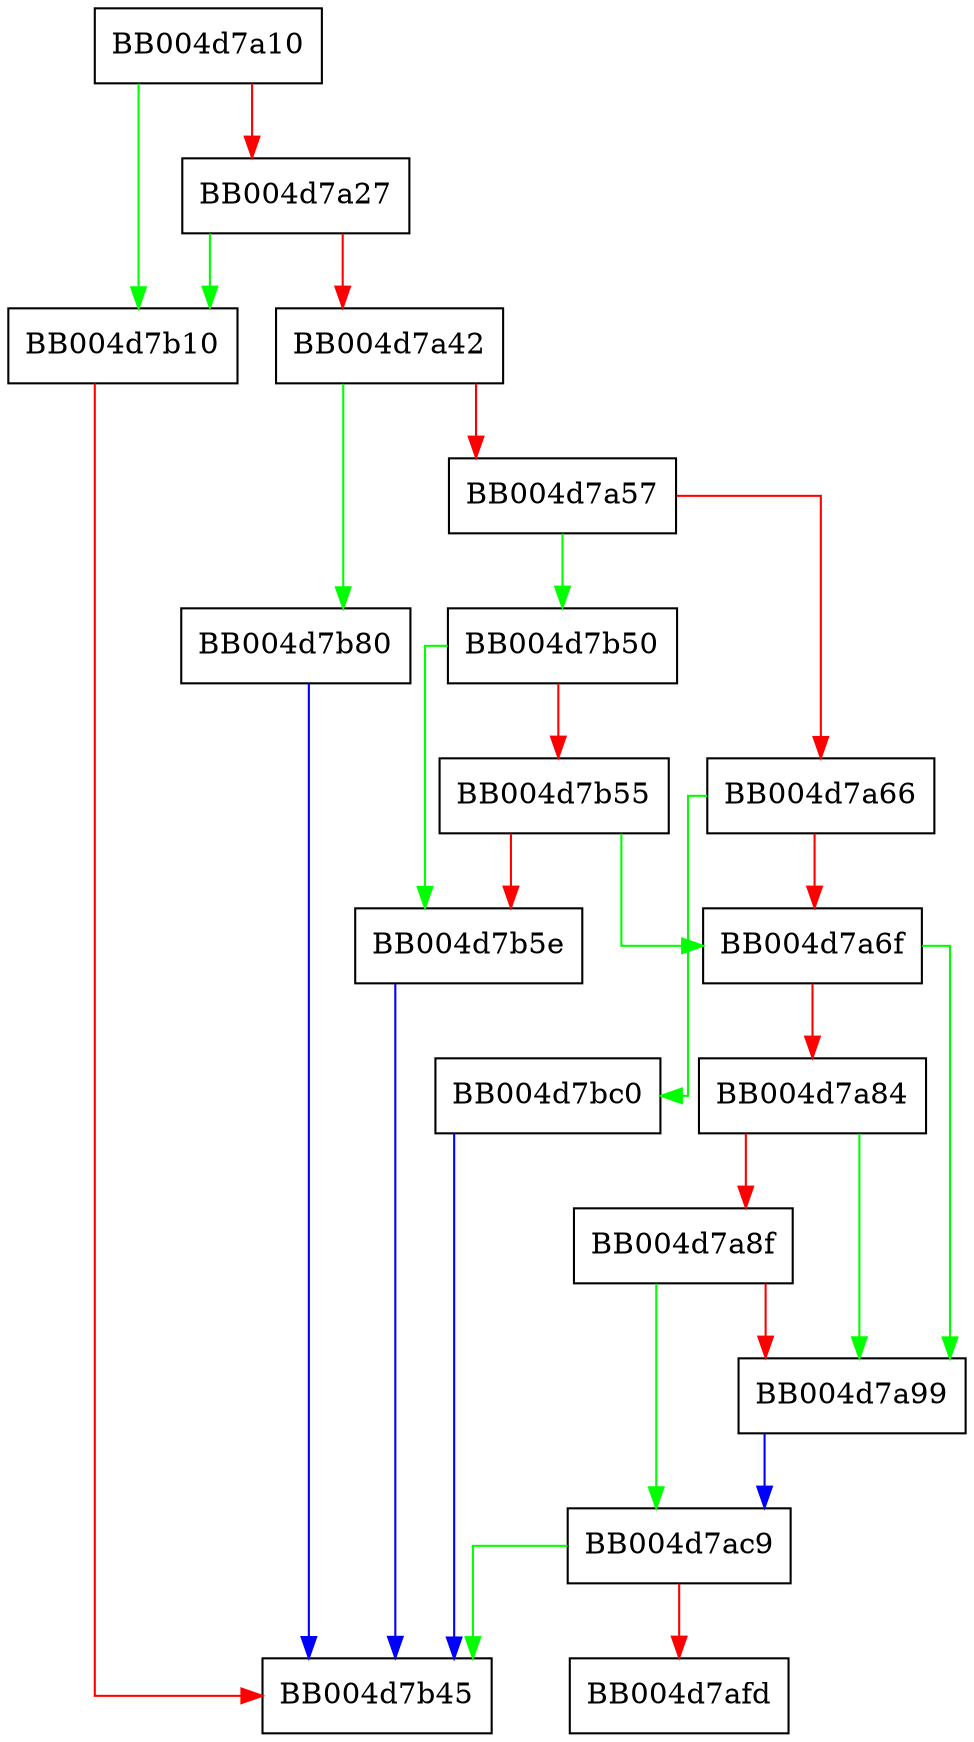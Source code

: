 digraph tls_parse_stoc_psk {
  node [shape="box"];
  graph [splines=ortho];
  BB004d7a10 -> BB004d7b10 [color="green"];
  BB004d7a10 -> BB004d7a27 [color="red"];
  BB004d7a27 -> BB004d7b10 [color="green"];
  BB004d7a27 -> BB004d7a42 [color="red"];
  BB004d7a42 -> BB004d7b80 [color="green"];
  BB004d7a42 -> BB004d7a57 [color="red"];
  BB004d7a57 -> BB004d7b50 [color="green"];
  BB004d7a57 -> BB004d7a66 [color="red"];
  BB004d7a66 -> BB004d7bc0 [color="green"];
  BB004d7a66 -> BB004d7a6f [color="red"];
  BB004d7a6f -> BB004d7a99 [color="green"];
  BB004d7a6f -> BB004d7a84 [color="red"];
  BB004d7a84 -> BB004d7a99 [color="green"];
  BB004d7a84 -> BB004d7a8f [color="red"];
  BB004d7a8f -> BB004d7ac9 [color="green"];
  BB004d7a8f -> BB004d7a99 [color="red"];
  BB004d7a99 -> BB004d7ac9 [color="blue"];
  BB004d7ac9 -> BB004d7b45 [color="green"];
  BB004d7ac9 -> BB004d7afd [color="red"];
  BB004d7b10 -> BB004d7b45 [color="red"];
  BB004d7b50 -> BB004d7b5e [color="green"];
  BB004d7b50 -> BB004d7b55 [color="red"];
  BB004d7b55 -> BB004d7a6f [color="green"];
  BB004d7b55 -> BB004d7b5e [color="red"];
  BB004d7b5e -> BB004d7b45 [color="blue"];
  BB004d7b80 -> BB004d7b45 [color="blue"];
  BB004d7bc0 -> BB004d7b45 [color="blue"];
}